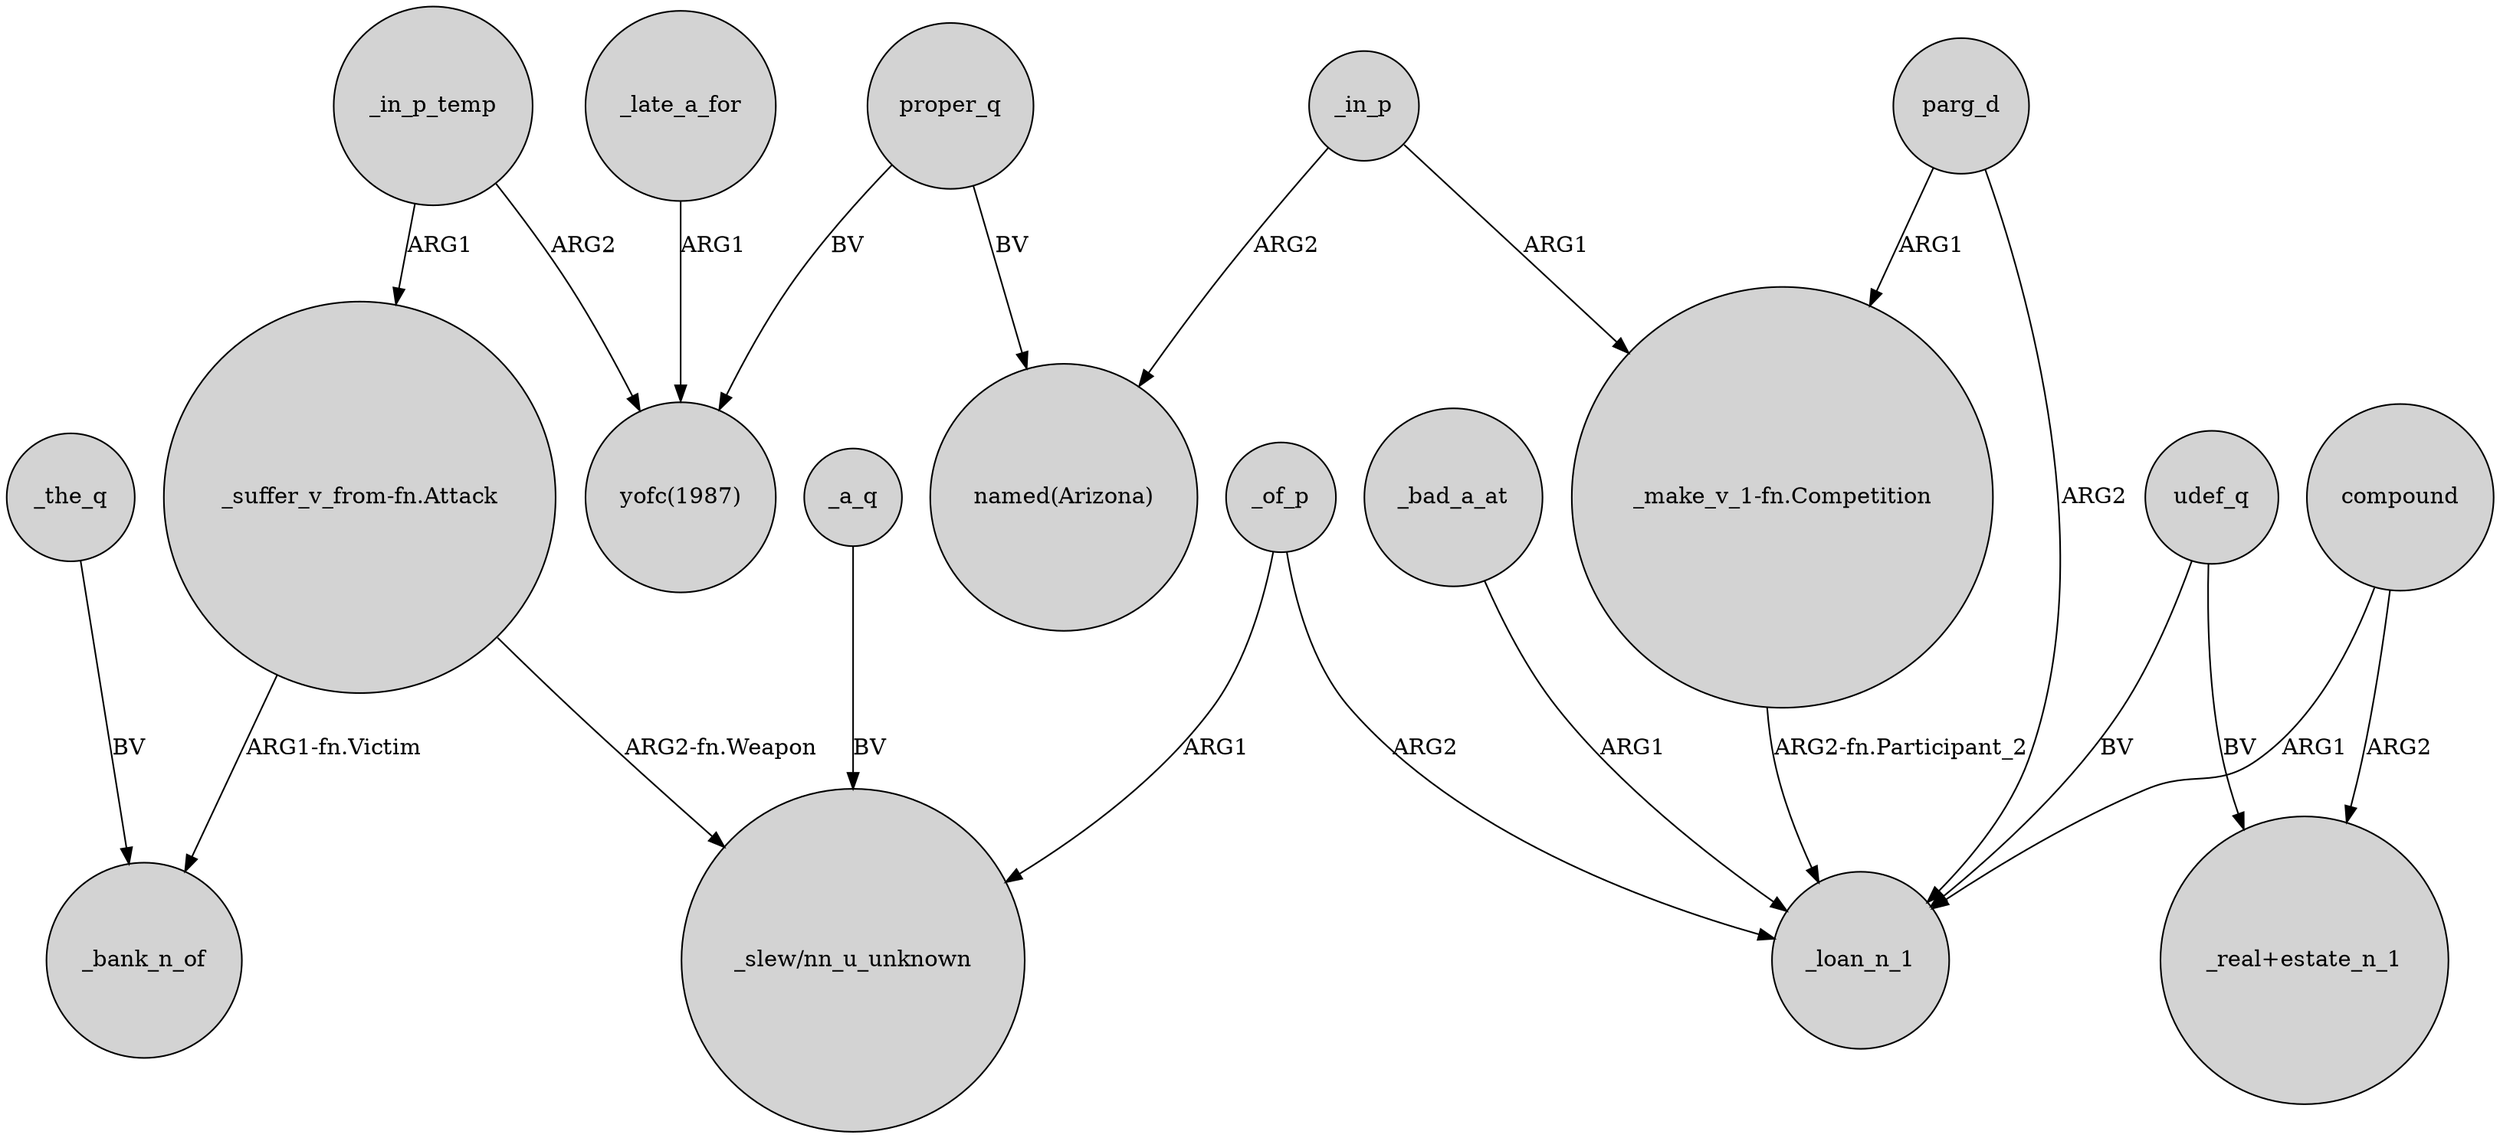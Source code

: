 digraph {
	node [shape=circle style=filled]
	_a_q -> "_slew/nn_u_unknown" [label=BV]
	_in_p -> "_make_v_1-fn.Competition" [label=ARG1]
	_bad_a_at -> _loan_n_1 [label=ARG1]
	_the_q -> _bank_n_of [label=BV]
	proper_q -> "named(Arizona)" [label=BV]
	parg_d -> "_make_v_1-fn.Competition" [label=ARG1]
	_in_p_temp -> "yofc(1987)" [label=ARG2]
	udef_q -> _loan_n_1 [label=BV]
	compound -> "_real+estate_n_1" [label=ARG2]
	"_make_v_1-fn.Competition" -> _loan_n_1 [label="ARG2-fn.Participant_2"]
	_late_a_for -> "yofc(1987)" [label=ARG1]
	_of_p -> "_slew/nn_u_unknown" [label=ARG1]
	proper_q -> "yofc(1987)" [label=BV]
	compound -> _loan_n_1 [label=ARG1]
	_of_p -> _loan_n_1 [label=ARG2]
	parg_d -> _loan_n_1 [label=ARG2]
	_in_p_temp -> "_suffer_v_from-fn.Attack" [label=ARG1]
	_in_p -> "named(Arizona)" [label=ARG2]
	udef_q -> "_real+estate_n_1" [label=BV]
	"_suffer_v_from-fn.Attack" -> _bank_n_of [label="ARG1-fn.Victim"]
	"_suffer_v_from-fn.Attack" -> "_slew/nn_u_unknown" [label="ARG2-fn.Weapon"]
}
